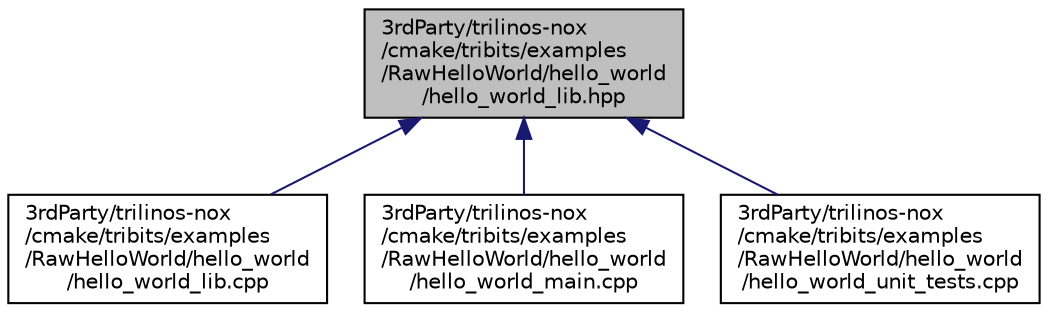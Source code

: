 digraph "3rdParty/trilinos-nox/cmake/tribits/examples/RawHelloWorld/hello_world/hello_world_lib.hpp"
{
  edge [fontname="Helvetica",fontsize="10",labelfontname="Helvetica",labelfontsize="10"];
  node [fontname="Helvetica",fontsize="10",shape=record];
  Node2 [label="3rdParty/trilinos-nox\l/cmake/tribits/examples\l/RawHelloWorld/hello_world\l/hello_world_lib.hpp",height=0.2,width=0.4,color="black", fillcolor="grey75", style="filled", fontcolor="black"];
  Node2 -> Node3 [dir="back",color="midnightblue",fontsize="10",style="solid",fontname="Helvetica"];
  Node3 [label="3rdParty/trilinos-nox\l/cmake/tribits/examples\l/RawHelloWorld/hello_world\l/hello_world_lib.cpp",height=0.2,width=0.4,color="black", fillcolor="white", style="filled",URL="$d0/db4/_raw_hello_world_2hello__world_2hello__world__lib_8cpp.html"];
  Node2 -> Node4 [dir="back",color="midnightblue",fontsize="10",style="solid",fontname="Helvetica"];
  Node4 [label="3rdParty/trilinos-nox\l/cmake/tribits/examples\l/RawHelloWorld/hello_world\l/hello_world_main.cpp",height=0.2,width=0.4,color="black", fillcolor="white", style="filled",URL="$d0/d6c/_raw_hello_world_2hello__world_2hello__world__main_8cpp.html"];
  Node2 -> Node5 [dir="back",color="midnightblue",fontsize="10",style="solid",fontname="Helvetica"];
  Node5 [label="3rdParty/trilinos-nox\l/cmake/tribits/examples\l/RawHelloWorld/hello_world\l/hello_world_unit_tests.cpp",height=0.2,width=0.4,color="black", fillcolor="white", style="filled",URL="$d5/d5f/_raw_hello_world_2hello__world_2hello__world__unit__tests_8cpp.html"];
}
